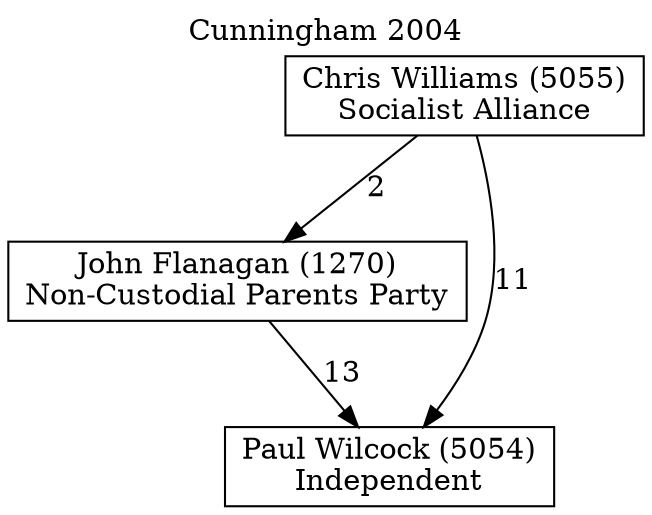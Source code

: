 // House preference flow
digraph "Paul Wilcock (5054)_Cunningham_2004" {
	graph [label="Cunningham 2004" labelloc=t mclimit=10]
	node [shape=box]
	"Chris Williams (5055)" [label="Chris Williams (5055)
Socialist Alliance"]
	"John Flanagan (1270)" [label="John Flanagan (1270)
Non-Custodial Parents Party"]
	"Paul Wilcock (5054)" [label="Paul Wilcock (5054)
Independent"]
	"Chris Williams (5055)" -> "John Flanagan (1270)" [label=2]
	"Chris Williams (5055)" -> "Paul Wilcock (5054)" [label=11]
	"John Flanagan (1270)" -> "Paul Wilcock (5054)" [label=13]
}
